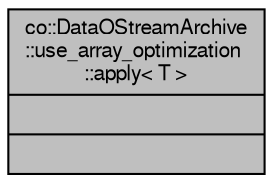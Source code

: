 digraph G
{
  edge [fontname="FreeSans",fontsize="10",labelfontname="FreeSans",labelfontsize="10"];
  node [fontname="FreeSans",fontsize="10",shape=record];
  Node1 [label="{co::DataOStreamArchive\l::use_array_optimization\l::apply\< T \>\n||}",height=0.2,width=0.4,color="black", fillcolor="grey75", style="filled" fontcolor="black"];
}
